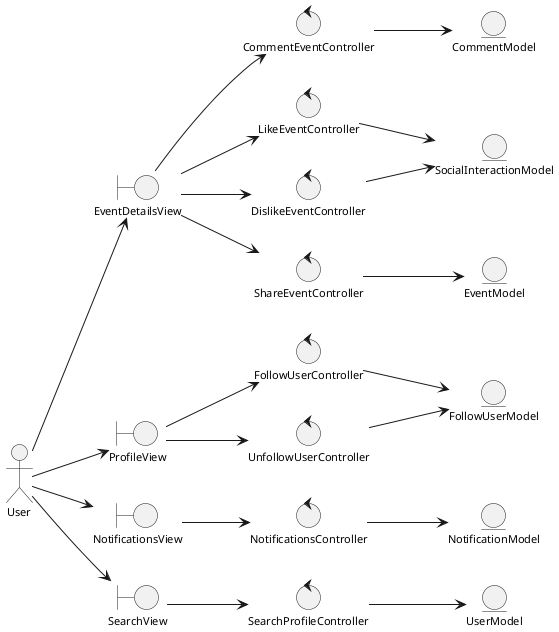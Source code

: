 @startuml analysisClassDiagramSocialInteractions
skinparam style strictuml
left to right direction
skinparam defaultTextAlignment center
skinparam defaultFontSize 11

actor "User" as user

entity "UserModel" as userModel
entity "EventModel" as eventModel
entity "SocialInteractionModel" as socialInteractionModel
entity "CommentModel" as commentModel
entity "FollowUserModel" as followUserModel
entity "NotificationModel" as notificationModel

boundary "EventDetailsView" as eventDetailsView
boundary "ProfileView" as profileView
boundary "NotificationsView" as notificationsView
boundary "SearchView" as searchView

control "CommentEventController" as commentEventController
control "LikeEventController" as likeEventController
control "DislikeEventController" as dislikeEventController
control "ShareEventController" as shareEventController
control "FollowUserController" as followUserController
control "UnfollowUserController" as unfollowUserController
control "NotificationsController" as notificationsController
control "SearchProfileController" as searchProfileController

user --> eventDetailsView
user --> profileView
user --> notificationsView
user --> searchView

eventDetailsView --> commentEventController
eventDetailsView --> likeEventController
eventDetailsView --> dislikeEventController
eventDetailsView --> shareEventController
profileView --> followUserController
profileView --> unfollowUserController
notificationsView --> notificationsController
searchView --> searchProfileController

commentEventController --> commentModel
likeEventController --> socialInteractionModel
dislikeEventController --> socialInteractionModel
shareEventController --> eventModel
followUserController --> followUserModel
unfollowUserController --> followUserModel
notificationsController --> notificationModel
searchProfileController --> userModel

@enduml